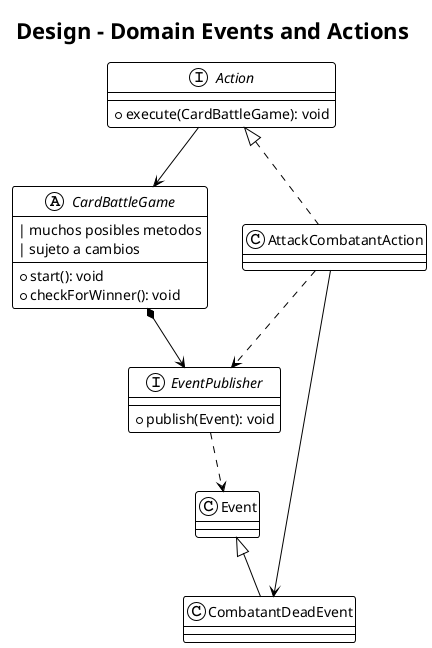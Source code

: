 @startuml
title "Design - Domain Events and Actions"
!theme plain

Interface EventPublisher {
 +publish(Event): void
}

Interface Action {
 +execute(CardBattleGame): void
}

Abstract Class CardBattleGame {
 +start(): void
 +checkForWinner(): void
 | muchos posibles metodos
 | sujeto a cambios
}

Class AttackCombatantAction implements Action {}
Class CombatantDeadEvent extends Event {}

Action --> CardBattleGame   

CardBattleGame *--> EventPublisher
EventPublisher ..> Event

AttackCombatantAction ..> EventPublisher
AttackCombatantAction --> CombatantDeadEvent

@enduml